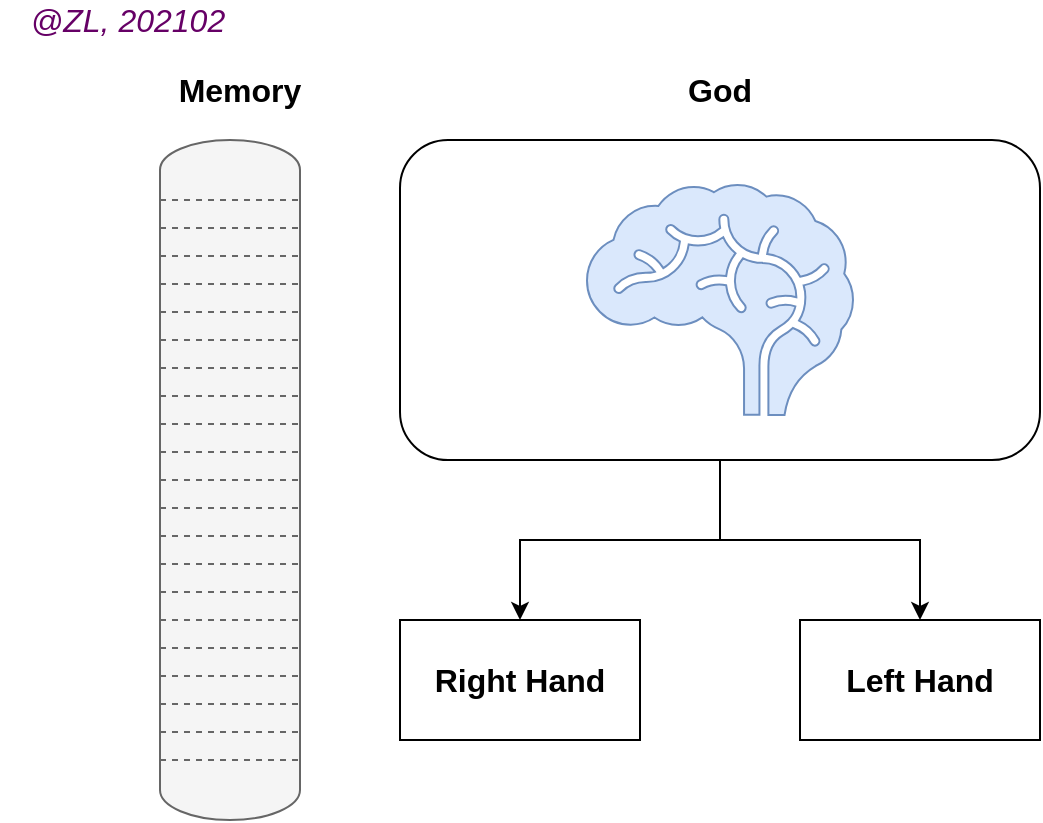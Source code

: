 <mxfile version="12.2.4" pages="1"><diagram id="FRpSNepydwt3YKCf9Baw" name="Page-1"><mxGraphModel dx="524" dy="446" grid="1" gridSize="10" guides="1" tooltips="1" connect="1" arrows="1" fold="1" page="1" pageScale="1" pageWidth="850" pageHeight="1100" math="0" shadow="0"><root><mxCell id="0"/><mxCell id="1" parent="0"/><mxCell id="2" value="" style="verticalLabelPosition=bottom;outlineConnect=0;align=center;dashed=0;html=1;verticalAlign=top;shape=mxgraph.pid2misc.column;columnType=tray;fillColor=#f5f5f5;strokeColor=#666666;fontColor=#333333;" parent="1" vertex="1"><mxGeometry x="120" y="80" width="70" height="340" as="geometry"/></mxCell><mxCell id="7" style="edgeStyle=orthogonalEdgeStyle;rounded=0;orthogonalLoop=1;jettySize=auto;html=1;exitX=0.5;exitY=1;exitDx=0;exitDy=0;entryX=0.5;entryY=0;entryDx=0;entryDy=0;" parent="1" source="3" target="5" edge="1"><mxGeometry relative="1" as="geometry"/></mxCell><mxCell id="8" style="edgeStyle=orthogonalEdgeStyle;rounded=0;orthogonalLoop=1;jettySize=auto;html=1;exitX=0.5;exitY=1;exitDx=0;exitDy=0;" parent="1" source="3" target="6" edge="1"><mxGeometry relative="1" as="geometry"/></mxCell><mxCell id="3" value="" style="rounded=1;whiteSpace=wrap;html=1;align=left;" parent="1" vertex="1"><mxGeometry x="240" y="80" width="320" height="160" as="geometry"/></mxCell><mxCell id="4" value="" style="shape=mxgraph.signs.healthcare.brain;html=1;fillColor=#dae8fc;strokeColor=#6c8ebf;verticalLabelPosition=bottom;verticalAlign=top;align=center;" parent="1" vertex="1"><mxGeometry x="333.5" y="102.5" width="133" height="115" as="geometry"/></mxCell><mxCell id="5" value="&lt;b&gt;&lt;font style=&quot;font-size: 16px&quot;&gt;Right Hand&lt;/font&gt;&lt;/b&gt;" style="rounded=0;whiteSpace=wrap;html=1;" parent="1" vertex="1"><mxGeometry x="240" y="320" width="120" height="60" as="geometry"/></mxCell><mxCell id="6" value="&lt;b&gt;&lt;font style=&quot;font-size: 16px&quot;&gt;Left Hand&lt;/font&gt;&lt;/b&gt;" style="rounded=0;whiteSpace=wrap;html=1;" parent="1" vertex="1"><mxGeometry x="440" y="320" width="120" height="60" as="geometry"/></mxCell><mxCell id="9" value="&lt;b&gt;&lt;font style=&quot;font-size: 16px&quot;&gt;Memory&lt;/font&gt;&lt;/b&gt;" style="text;html=1;strokeColor=none;fillColor=none;align=center;verticalAlign=middle;whiteSpace=wrap;rounded=0;" parent="1" vertex="1"><mxGeometry x="120" y="40" width="80" height="30" as="geometry"/></mxCell><mxCell id="12" value="@ZL, 202102" style="text;html=1;strokeColor=none;fillColor=none;align=center;verticalAlign=middle;whiteSpace=wrap;rounded=0;fontSize=16;fontStyle=2;fontColor=#660066;" parent="1" vertex="1"><mxGeometry x="40" y="10" width="128" height="20" as="geometry"/></mxCell><mxCell id="13" value="&lt;b&gt;&lt;font style=&quot;font-size: 16px&quot;&gt;God&lt;/font&gt;&lt;/b&gt;" style="text;html=1;strokeColor=none;fillColor=none;align=center;verticalAlign=middle;whiteSpace=wrap;rounded=0;" parent="1" vertex="1"><mxGeometry x="360" y="40" width="80" height="30" as="geometry"/></mxCell></root></mxGraphModel></diagram></mxfile>